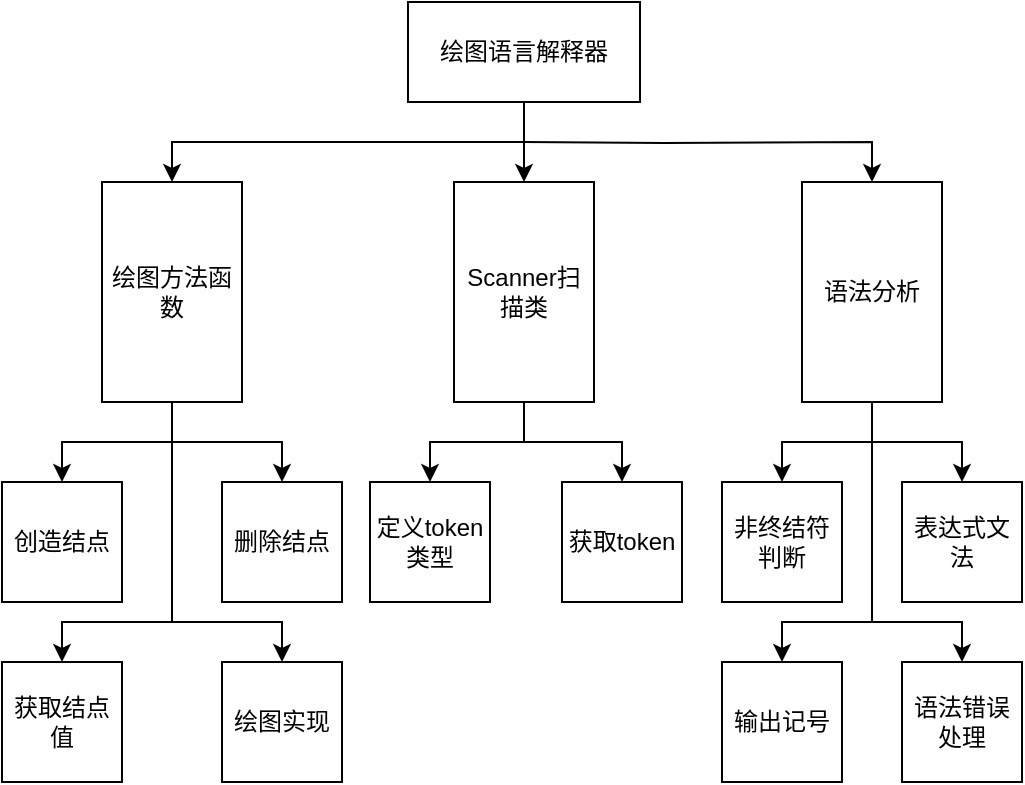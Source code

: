 <mxfile version="14.1.8" type="github">
  <diagram id="oGqXw25pgGG-AfnonYzG" name="Page-1">
    <mxGraphModel dx="869" dy="576" grid="1" gridSize="10" guides="1" tooltips="1" connect="1" arrows="1" fold="1" page="1" pageScale="1" pageWidth="827" pageHeight="1169" math="0" shadow="0">
      <root>
        <mxCell id="0" />
        <mxCell id="1" parent="0" />
        <mxCell id="h6gdBTAZm9jFK5pSOTlI-6" style="edgeStyle=orthogonalEdgeStyle;rounded=0;orthogonalLoop=1;jettySize=auto;html=1;entryX=0.5;entryY=0;entryDx=0;entryDy=0;exitX=0.5;exitY=1;exitDx=0;exitDy=0;" edge="1" parent="1" source="h6gdBTAZm9jFK5pSOTlI-1" target="h6gdBTAZm9jFK5pSOTlI-3">
          <mxGeometry relative="1" as="geometry" />
        </mxCell>
        <mxCell id="h6gdBTAZm9jFK5pSOTlI-7" style="edgeStyle=orthogonalEdgeStyle;rounded=0;orthogonalLoop=1;jettySize=auto;html=1;entryX=0.5;entryY=0;entryDx=0;entryDy=0;" edge="1" parent="1" source="h6gdBTAZm9jFK5pSOTlI-1" target="h6gdBTAZm9jFK5pSOTlI-4">
          <mxGeometry relative="1" as="geometry" />
        </mxCell>
        <mxCell id="h6gdBTAZm9jFK5pSOTlI-8" style="edgeStyle=orthogonalEdgeStyle;rounded=0;orthogonalLoop=1;jettySize=auto;html=1;entryX=0.5;entryY=0;entryDx=0;entryDy=0;" edge="1" parent="1" target="h6gdBTAZm9jFK5pSOTlI-5">
          <mxGeometry relative="1" as="geometry">
            <mxPoint x="431" y="100" as="sourcePoint" />
          </mxGeometry>
        </mxCell>
        <mxCell id="h6gdBTAZm9jFK5pSOTlI-1" value="绘图语言解释器" style="rounded=0;whiteSpace=wrap;html=1;" vertex="1" parent="1">
          <mxGeometry x="373" y="30" width="116" height="50" as="geometry" />
        </mxCell>
        <mxCell id="h6gdBTAZm9jFK5pSOTlI-13" style="edgeStyle=orthogonalEdgeStyle;rounded=0;orthogonalLoop=1;jettySize=auto;html=1;entryX=0.5;entryY=0;entryDx=0;entryDy=0;" edge="1" parent="1" source="h6gdBTAZm9jFK5pSOTlI-3" target="h6gdBTAZm9jFK5pSOTlI-9">
          <mxGeometry relative="1" as="geometry" />
        </mxCell>
        <mxCell id="h6gdBTAZm9jFK5pSOTlI-14" style="edgeStyle=orthogonalEdgeStyle;rounded=0;orthogonalLoop=1;jettySize=auto;html=1;" edge="1" parent="1" source="h6gdBTAZm9jFK5pSOTlI-3" target="h6gdBTAZm9jFK5pSOTlI-10">
          <mxGeometry relative="1" as="geometry" />
        </mxCell>
        <mxCell id="h6gdBTAZm9jFK5pSOTlI-15" style="edgeStyle=orthogonalEdgeStyle;rounded=0;orthogonalLoop=1;jettySize=auto;html=1;entryX=0.5;entryY=0;entryDx=0;entryDy=0;" edge="1" parent="1" source="h6gdBTAZm9jFK5pSOTlI-3" target="h6gdBTAZm9jFK5pSOTlI-12">
          <mxGeometry relative="1" as="geometry">
            <Array as="points">
              <mxPoint x="255" y="340" />
              <mxPoint x="200" y="340" />
            </Array>
          </mxGeometry>
        </mxCell>
        <mxCell id="h6gdBTAZm9jFK5pSOTlI-16" style="edgeStyle=orthogonalEdgeStyle;rounded=0;orthogonalLoop=1;jettySize=auto;html=1;" edge="1" parent="1" source="h6gdBTAZm9jFK5pSOTlI-3" target="h6gdBTAZm9jFK5pSOTlI-11">
          <mxGeometry relative="1" as="geometry">
            <Array as="points">
              <mxPoint x="255" y="340" />
              <mxPoint x="310" y="340" />
            </Array>
          </mxGeometry>
        </mxCell>
        <mxCell id="h6gdBTAZm9jFK5pSOTlI-3" value="绘图方法函数" style="rounded=0;whiteSpace=wrap;html=1;" vertex="1" parent="1">
          <mxGeometry x="220" y="120" width="70" height="110" as="geometry" />
        </mxCell>
        <mxCell id="h6gdBTAZm9jFK5pSOTlI-23" style="edgeStyle=orthogonalEdgeStyle;rounded=0;orthogonalLoop=1;jettySize=auto;html=1;entryX=0.5;entryY=0;entryDx=0;entryDy=0;" edge="1" parent="1" source="h6gdBTAZm9jFK5pSOTlI-4" target="h6gdBTAZm9jFK5pSOTlI-17">
          <mxGeometry relative="1" as="geometry" />
        </mxCell>
        <mxCell id="h6gdBTAZm9jFK5pSOTlI-24" style="edgeStyle=orthogonalEdgeStyle;rounded=0;orthogonalLoop=1;jettySize=auto;html=1;" edge="1" parent="1" source="h6gdBTAZm9jFK5pSOTlI-4" target="h6gdBTAZm9jFK5pSOTlI-18">
          <mxGeometry relative="1" as="geometry" />
        </mxCell>
        <mxCell id="h6gdBTAZm9jFK5pSOTlI-4" value="Scanner扫描类" style="rounded=0;whiteSpace=wrap;html=1;" vertex="1" parent="1">
          <mxGeometry x="396" y="120" width="70" height="110" as="geometry" />
        </mxCell>
        <mxCell id="h6gdBTAZm9jFK5pSOTlI-25" style="edgeStyle=orthogonalEdgeStyle;rounded=0;orthogonalLoop=1;jettySize=auto;html=1;" edge="1" parent="1" source="h6gdBTAZm9jFK5pSOTlI-5" target="h6gdBTAZm9jFK5pSOTlI-19">
          <mxGeometry relative="1" as="geometry" />
        </mxCell>
        <mxCell id="h6gdBTAZm9jFK5pSOTlI-26" style="edgeStyle=orthogonalEdgeStyle;rounded=0;orthogonalLoop=1;jettySize=auto;html=1;entryX=0.5;entryY=0;entryDx=0;entryDy=0;" edge="1" parent="1" source="h6gdBTAZm9jFK5pSOTlI-5" target="h6gdBTAZm9jFK5pSOTlI-20">
          <mxGeometry relative="1" as="geometry" />
        </mxCell>
        <mxCell id="h6gdBTAZm9jFK5pSOTlI-27" style="edgeStyle=orthogonalEdgeStyle;rounded=0;orthogonalLoop=1;jettySize=auto;html=1;" edge="1" parent="1" source="h6gdBTAZm9jFK5pSOTlI-5" target="h6gdBTAZm9jFK5pSOTlI-21">
          <mxGeometry relative="1" as="geometry">
            <Array as="points">
              <mxPoint x="605" y="340" />
              <mxPoint x="560" y="340" />
            </Array>
          </mxGeometry>
        </mxCell>
        <mxCell id="h6gdBTAZm9jFK5pSOTlI-28" style="edgeStyle=orthogonalEdgeStyle;rounded=0;orthogonalLoop=1;jettySize=auto;html=1;entryX=0.5;entryY=0;entryDx=0;entryDy=0;" edge="1" parent="1" source="h6gdBTAZm9jFK5pSOTlI-5" target="h6gdBTAZm9jFK5pSOTlI-22">
          <mxGeometry relative="1" as="geometry">
            <Array as="points">
              <mxPoint x="605" y="340" />
              <mxPoint x="650" y="340" />
            </Array>
          </mxGeometry>
        </mxCell>
        <mxCell id="h6gdBTAZm9jFK5pSOTlI-5" value="语法分析" style="rounded=0;whiteSpace=wrap;html=1;" vertex="1" parent="1">
          <mxGeometry x="570" y="120" width="70" height="110" as="geometry" />
        </mxCell>
        <mxCell id="h6gdBTAZm9jFK5pSOTlI-9" value="创造结点" style="whiteSpace=wrap;html=1;aspect=fixed;" vertex="1" parent="1">
          <mxGeometry x="170" y="270" width="60" height="60" as="geometry" />
        </mxCell>
        <mxCell id="h6gdBTAZm9jFK5pSOTlI-10" value="删除结点" style="whiteSpace=wrap;html=1;aspect=fixed;" vertex="1" parent="1">
          <mxGeometry x="280" y="270" width="60" height="60" as="geometry" />
        </mxCell>
        <mxCell id="h6gdBTAZm9jFK5pSOTlI-11" value="绘图实现" style="whiteSpace=wrap;html=1;aspect=fixed;" vertex="1" parent="1">
          <mxGeometry x="280" y="360" width="60" height="60" as="geometry" />
        </mxCell>
        <mxCell id="h6gdBTAZm9jFK5pSOTlI-12" value="获取结点值" style="whiteSpace=wrap;html=1;aspect=fixed;" vertex="1" parent="1">
          <mxGeometry x="170" y="360" width="60" height="60" as="geometry" />
        </mxCell>
        <mxCell id="h6gdBTAZm9jFK5pSOTlI-17" value="定义token类型" style="whiteSpace=wrap;html=1;aspect=fixed;" vertex="1" parent="1">
          <mxGeometry x="354" y="270" width="60" height="60" as="geometry" />
        </mxCell>
        <mxCell id="h6gdBTAZm9jFK5pSOTlI-18" value="获取token" style="whiteSpace=wrap;html=1;aspect=fixed;" vertex="1" parent="1">
          <mxGeometry x="450" y="270" width="60" height="60" as="geometry" />
        </mxCell>
        <mxCell id="h6gdBTAZm9jFK5pSOTlI-19" value="非终结符判断" style="whiteSpace=wrap;html=1;aspect=fixed;" vertex="1" parent="1">
          <mxGeometry x="530" y="270" width="60" height="60" as="geometry" />
        </mxCell>
        <mxCell id="h6gdBTAZm9jFK5pSOTlI-20" value="表达式文法" style="whiteSpace=wrap;html=1;aspect=fixed;" vertex="1" parent="1">
          <mxGeometry x="620" y="270" width="60" height="60" as="geometry" />
        </mxCell>
        <mxCell id="h6gdBTAZm9jFK5pSOTlI-21" value="输出记号" style="whiteSpace=wrap;html=1;aspect=fixed;" vertex="1" parent="1">
          <mxGeometry x="530" y="360" width="60" height="60" as="geometry" />
        </mxCell>
        <mxCell id="h6gdBTAZm9jFK5pSOTlI-22" value="语法错误处理" style="whiteSpace=wrap;html=1;aspect=fixed;" vertex="1" parent="1">
          <mxGeometry x="620" y="360" width="60" height="60" as="geometry" />
        </mxCell>
      </root>
    </mxGraphModel>
  </diagram>
</mxfile>
